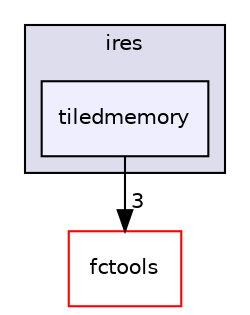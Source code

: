 digraph "tiledmemory" {
  compound=true
  node [ fontsize="10", fontname="Helvetica"];
  edge [ labelfontsize="10", labelfontname="Helvetica"];
  subgraph clusterdir_13d5b588d19ceafc6da09a7bf63a73d7 {
    graph [ bgcolor="#ddddee", pencolor="black", label="ires" fontname="Helvetica", fontsize="10", URL="dir_13d5b588d19ceafc6da09a7bf63a73d7.html"]
  dir_b6d39a7ceef3638e60d6a682b7f47a30 [shape=box, label="tiledmemory", style="filled", fillcolor="#eeeeff", pencolor="black", URL="dir_b6d39a7ceef3638e60d6a682b7f47a30.html"];
  }
  dir_b29131faccb6cd84ad5696d291df0073 [shape=box label="fctools" fillcolor="white" style="filled" color="red" URL="dir_b29131faccb6cd84ad5696d291df0073.html"];
  dir_b6d39a7ceef3638e60d6a682b7f47a30->dir_b29131faccb6cd84ad5696d291df0073 [headlabel="3", labeldistance=1.5 headhref="dir_000014_000007.html"];
}
